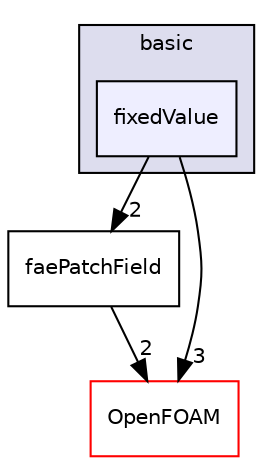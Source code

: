 digraph "src/finiteArea/fields/faePatchFields/basic/fixedValue" {
  bgcolor=transparent;
  compound=true
  node [ fontsize="10", fontname="Helvetica"];
  edge [ labelfontsize="10", labelfontname="Helvetica"];
  subgraph clusterdir_9a9f627b286188d2cd1baa0c83c91946 {
    graph [ bgcolor="#ddddee", pencolor="black", label="basic" fontname="Helvetica", fontsize="10", URL="dir_9a9f627b286188d2cd1baa0c83c91946.html"]
  dir_2bdcfb52fa7a488d7ebee81fe5ac8797 [shape=box, label="fixedValue", style="filled", fillcolor="#eeeeff", pencolor="black", URL="dir_2bdcfb52fa7a488d7ebee81fe5ac8797.html"];
  }
  dir_89f267ce19ccb856c83f45a6dc92ab14 [shape=box label="faePatchField" URL="dir_89f267ce19ccb856c83f45a6dc92ab14.html"];
  dir_c5473ff19b20e6ec4dfe5c310b3778a8 [shape=box label="OpenFOAM" color="red" URL="dir_c5473ff19b20e6ec4dfe5c310b3778a8.html"];
  dir_89f267ce19ccb856c83f45a6dc92ab14->dir_c5473ff19b20e6ec4dfe5c310b3778a8 [headlabel="2", labeldistance=1.5 headhref="dir_000748_002151.html"];
  dir_2bdcfb52fa7a488d7ebee81fe5ac8797->dir_89f267ce19ccb856c83f45a6dc92ab14 [headlabel="2", labeldistance=1.5 headhref="dir_000741_000748.html"];
  dir_2bdcfb52fa7a488d7ebee81fe5ac8797->dir_c5473ff19b20e6ec4dfe5c310b3778a8 [headlabel="3", labeldistance=1.5 headhref="dir_000741_002151.html"];
}
